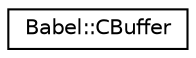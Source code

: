 digraph "Graphical Class Hierarchy"
{
 // LATEX_PDF_SIZE
  edge [fontname="Helvetica",fontsize="10",labelfontname="Helvetica",labelfontsize="10"];
  node [fontname="Helvetica",fontsize="10",shape=record];
  rankdir="LR";
  Node0 [label="Babel::CBuffer",height=0.2,width=0.4,color="black", fillcolor="white", style="filled",URL="$classBabel_1_1CBuffer.html",tooltip=" "];
}
